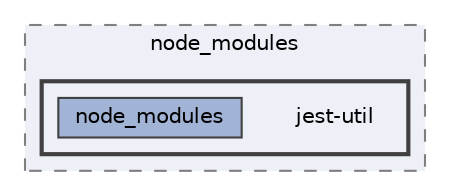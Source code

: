 digraph "C:/Users/arisc/OneDrive/Documents/GitHub/FINAL/EcoEats-Project/node_modules/jest-util"
{
 // LATEX_PDF_SIZE
  bgcolor="transparent";
  edge [fontname=Helvetica,fontsize=10,labelfontname=Helvetica,labelfontsize=10];
  node [fontname=Helvetica,fontsize=10,shape=box,height=0.2,width=0.4];
  compound=true
  subgraph clusterdir_5091f2b68170d33f954320199e2fed0a {
    graph [ bgcolor="#edf0f7", pencolor="grey50", label="node_modules", fontname=Helvetica,fontsize=10 style="filled,dashed", URL="dir_5091f2b68170d33f954320199e2fed0a.html",tooltip=""]
  subgraph clusterdir_323bd6b98c8d5daa4741a2b217737a82 {
    graph [ bgcolor="#edf0f7", pencolor="grey25", label="", fontname=Helvetica,fontsize=10 style="filled,bold", URL="dir_323bd6b98c8d5daa4741a2b217737a82.html",tooltip=""]
    dir_323bd6b98c8d5daa4741a2b217737a82 [shape=plaintext, label="jest-util"];
  dir_c5e0a1ee6d9c4694c829ecee58952524 [label="node_modules", fillcolor="#a2b4d6", color="grey25", style="filled", URL="dir_c5e0a1ee6d9c4694c829ecee58952524.html",tooltip=""];
  }
  }
}
